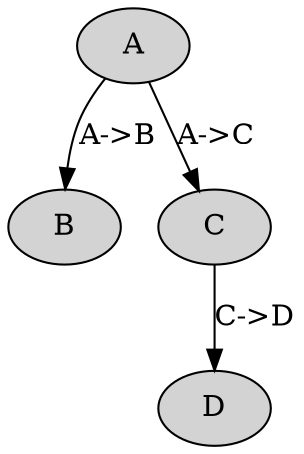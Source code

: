 digraph "System Dependence Graph" {
    subgraph "SubGraph 1" {
        label="SubGraph 1";
        color=blue;
        node [style=filled];
        "A"
        "B"
        "A"->"B" [label="A->B",];
    }
    subgraph "SubGraph 2" {
        label="SubGraph 2";
        color=red;
        node [style=filled];
        "C"
        "D"
        "C"->"D" [label="C->D",];
    }
    "A"
    "C"
    "A"->"C" [label="A->C",];
}
